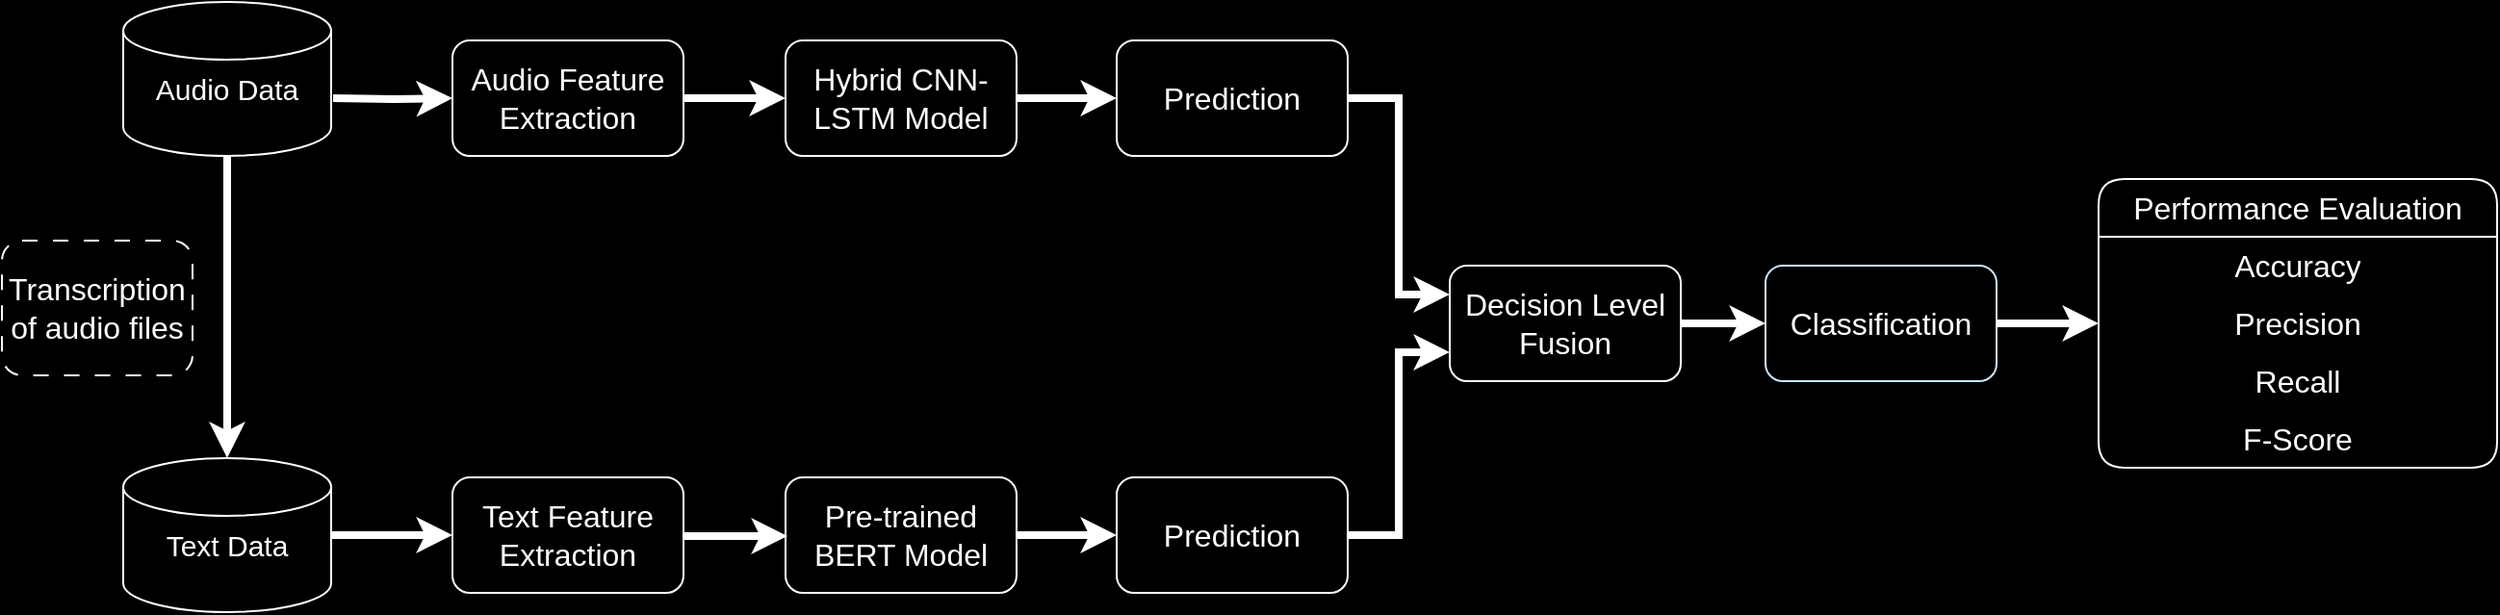 <mxfile version="24.3.1" type="device">
  <diagram name="Page-1" id="MGfvLRerKenJIz16jFM6">
    <mxGraphModel dx="1434" dy="738" grid="0" gridSize="10" guides="1" tooltips="1" connect="1" arrows="1" fold="1" page="1" pageScale="1" pageWidth="850" pageHeight="1100" background="#000000" math="0" shadow="0">
      <root>
        <mxCell id="0" />
        <mxCell id="1" parent="0" />
        <mxCell id="VVkbK4m-BDy51zv5Qo-D-1" value="" style="edgeStyle=orthogonalEdgeStyle;rounded=0;orthogonalLoop=1;jettySize=auto;html=1;" edge="1" parent="1" source="VVkbK4m-BDy51zv5Qo-D-2" target="VVkbK4m-BDy51zv5Qo-D-13">
          <mxGeometry relative="1" as="geometry" />
        </mxCell>
        <mxCell id="VVkbK4m-BDy51zv5Qo-D-2" value="&lt;font style=&quot;font-size: 16px;&quot; color=&quot;#ffffff&quot;&gt;Hybrid CNN-LSTM Model&lt;/font&gt;" style="rounded=1;whiteSpace=wrap;html=1;fillColor=none;fontSize=16;strokeColor=#FFFFFF;" vertex="1" parent="1">
          <mxGeometry x="424" y="343" width="120" height="60" as="geometry" />
        </mxCell>
        <mxCell id="VVkbK4m-BDy51zv5Qo-D-3" value="&lt;font style=&quot;font-size: 16px;&quot; color=&quot;#ffffff&quot;&gt;Pre-trained BERT Model&lt;/font&gt;" style="rounded=1;whiteSpace=wrap;html=1;fillColor=none;fontSize=16;strokeColor=#FFFFFF;" vertex="1" parent="1">
          <mxGeometry x="424" y="570" width="120" height="60" as="geometry" />
        </mxCell>
        <mxCell id="VVkbK4m-BDy51zv5Qo-D-4" value="&lt;font style=&quot;font-size: 16px;&quot; color=&quot;#ffffff&quot;&gt;Prediction&lt;/font&gt;" style="rounded=1;whiteSpace=wrap;html=1;fillColor=none;fontSize=16;strokeColor=#FFFFFF;" vertex="1" parent="1">
          <mxGeometry x="596" y="343" width="120" height="60" as="geometry" />
        </mxCell>
        <mxCell id="VVkbK4m-BDy51zv5Qo-D-5" value="&lt;font style=&quot;font-size: 16px;&quot; color=&quot;#ffffff&quot;&gt;Prediction&lt;/font&gt;" style="rounded=1;whiteSpace=wrap;html=1;fillColor=none;fontSize=16;strokeColor=#FFFFFF;" vertex="1" parent="1">
          <mxGeometry x="596" y="570" width="120" height="60" as="geometry" />
        </mxCell>
        <mxCell id="VVkbK4m-BDy51zv5Qo-D-6" value="&lt;font style=&quot;font-size: 16px;&quot; color=&quot;#ffffff&quot;&gt;Decision Level Fusion&lt;/font&gt;" style="rounded=1;whiteSpace=wrap;html=1;fillColor=none;fontSize=16;strokeColor=#FFFFFF;" vertex="1" parent="1">
          <mxGeometry x="769" y="460" width="120" height="60" as="geometry" />
        </mxCell>
        <mxCell id="VVkbK4m-BDy51zv5Qo-D-7" value="" style="edgeStyle=orthogonalEdgeStyle;rounded=0;orthogonalLoop=1;jettySize=auto;html=1;" edge="1" parent="1" source="VVkbK4m-BDy51zv5Qo-D-8" target="VVkbK4m-BDy51zv5Qo-D-6">
          <mxGeometry relative="1" as="geometry" />
        </mxCell>
        <mxCell id="VVkbK4m-BDy51zv5Qo-D-8" value="&lt;font style=&quot;font-size: 16px;&quot; color=&quot;#ffffff&quot;&gt;Classification&lt;/font&gt;" style="rounded=1;whiteSpace=wrap;html=1;fillColor=none;strokeColor=#CCE5FF;fontSize=16;" vertex="1" parent="1">
          <mxGeometry x="933" y="460" width="120" height="60" as="geometry" />
        </mxCell>
        <mxCell id="VVkbK4m-BDy51zv5Qo-D-9" style="edgeStyle=orthogonalEdgeStyle;rounded=0;orthogonalLoop=1;jettySize=auto;html=1;strokeWidth=4;fillColor=none;strokeColor=#FFFFFF;" edge="1" parent="1" source="VVkbK4m-BDy51zv5Qo-D-21" target="VVkbK4m-BDy51zv5Qo-D-14">
          <mxGeometry relative="1" as="geometry">
            <mxPoint x="201" y="596" as="sourcePoint" />
            <mxPoint x="251" y="596" as="targetPoint" />
          </mxGeometry>
        </mxCell>
        <mxCell id="VVkbK4m-BDy51zv5Qo-D-10" style="edgeStyle=orthogonalEdgeStyle;rounded=0;orthogonalLoop=1;jettySize=auto;html=1;entryX=0;entryY=0.25;entryDx=0;entryDy=0;strokeWidth=4;exitX=1;exitY=0.5;exitDx=0;exitDy=0;fillColor=none;strokeColor=#FFFFFF;" edge="1" parent="1" source="VVkbK4m-BDy51zv5Qo-D-4" target="VVkbK4m-BDy51zv5Qo-D-6">
          <mxGeometry relative="1" as="geometry">
            <mxPoint x="432" y="415" as="sourcePoint" />
            <mxPoint x="482" y="415" as="targetPoint" />
          </mxGeometry>
        </mxCell>
        <mxCell id="VVkbK4m-BDy51zv5Qo-D-11" style="edgeStyle=orthogonalEdgeStyle;rounded=0;orthogonalLoop=1;jettySize=auto;html=1;entryX=0;entryY=0.75;entryDx=0;entryDy=0;strokeWidth=4;exitX=1;exitY=0.5;exitDx=0;exitDy=0;fillColor=none;strokeColor=#FFFFFF;" edge="1" parent="1" source="VVkbK4m-BDy51zv5Qo-D-5" target="VVkbK4m-BDy51zv5Qo-D-6">
          <mxGeometry relative="1" as="geometry">
            <mxPoint x="552" y="385" as="sourcePoint" />
            <mxPoint x="606" y="385" as="targetPoint" />
          </mxGeometry>
        </mxCell>
        <mxCell id="VVkbK4m-BDy51zv5Qo-D-12" value="Transcription of audio files" style="rounded=1;whiteSpace=wrap;html=1;fillColor=none;strokeColor=#FFFFFF;dashed=1;dashPattern=8 8;fontColor=#FFFFFF;fontSize=16;" vertex="1" parent="1">
          <mxGeometry x="17" y="447" width="99" height="70" as="geometry" />
        </mxCell>
        <mxCell id="VVkbK4m-BDy51zv5Qo-D-13" value="&lt;font style=&quot;font-size: 16px;&quot; color=&quot;#ffffff&quot;&gt;Audio Feature Extraction&lt;/font&gt;" style="rounded=1;whiteSpace=wrap;html=1;fillColor=none;fontSize=16;strokeColor=#FFFFFF;" vertex="1" parent="1">
          <mxGeometry x="251" y="343" width="120" height="60" as="geometry" />
        </mxCell>
        <mxCell id="VVkbK4m-BDy51zv5Qo-D-14" value="&lt;font style=&quot;font-size: 16px;&quot; color=&quot;#ffffff&quot;&gt;Text Feature Extraction&lt;/font&gt;" style="rounded=1;whiteSpace=wrap;html=1;fillColor=none;fontSize=16;strokeColor=#FFFFFF;" vertex="1" parent="1">
          <mxGeometry x="251" y="570" width="120" height="60" as="geometry" />
        </mxCell>
        <mxCell id="VVkbK4m-BDy51zv5Qo-D-15" style="edgeStyle=orthogonalEdgeStyle;rounded=0;orthogonalLoop=1;jettySize=auto;html=1;strokeWidth=4;exitX=1;exitY=0.5;exitDx=0;exitDy=0;fillColor=none;strokeColor=#FFFFFF;" edge="1" parent="1">
          <mxGeometry relative="1" as="geometry">
            <mxPoint x="371" y="600.5" as="sourcePoint" />
            <mxPoint x="425" y="600.5" as="targetPoint" />
            <Array as="points">
              <mxPoint x="411" y="601" />
              <mxPoint x="411" y="601" />
            </Array>
          </mxGeometry>
        </mxCell>
        <mxCell id="VVkbK4m-BDy51zv5Qo-D-16" style="edgeStyle=orthogonalEdgeStyle;rounded=0;orthogonalLoop=1;jettySize=auto;html=1;strokeWidth=4;exitX=1;exitY=0.5;exitDx=0;exitDy=0;fillColor=none;strokeColor=#FFFFFF;" edge="1" parent="1" source="VVkbK4m-BDy51zv5Qo-D-3" target="VVkbK4m-BDy51zv5Qo-D-5">
          <mxGeometry relative="1" as="geometry">
            <mxPoint x="381" y="604.5" as="sourcePoint" />
            <mxPoint x="435" y="604.5" as="targetPoint" />
          </mxGeometry>
        </mxCell>
        <mxCell id="VVkbK4m-BDy51zv5Qo-D-17" style="edgeStyle=orthogonalEdgeStyle;rounded=0;orthogonalLoop=1;jettySize=auto;html=1;strokeWidth=4;exitX=1;exitY=0.5;exitDx=0;exitDy=0;fillColor=none;strokeColor=#FFFFFF;" edge="1" parent="1" source="VVkbK4m-BDy51zv5Qo-D-13" target="VVkbK4m-BDy51zv5Qo-D-2">
          <mxGeometry relative="1" as="geometry">
            <mxPoint x="230" y="625" as="sourcePoint" />
            <mxPoint x="280" y="625" as="targetPoint" />
          </mxGeometry>
        </mxCell>
        <mxCell id="VVkbK4m-BDy51zv5Qo-D-18" style="edgeStyle=orthogonalEdgeStyle;rounded=0;orthogonalLoop=1;jettySize=auto;html=1;strokeWidth=4;entryX=0;entryY=0.5;entryDx=0;entryDy=0;fillColor=none;strokeColor=#FFFFFF;" edge="1" parent="1" source="VVkbK4m-BDy51zv5Qo-D-6">
          <mxGeometry relative="1" as="geometry">
            <mxPoint x="250" y="645" as="sourcePoint" />
            <mxPoint x="933" y="490" as="targetPoint" />
          </mxGeometry>
        </mxCell>
        <mxCell id="VVkbK4m-BDy51zv5Qo-D-19" value="Audio Data" style="shape=cylinder3;whiteSpace=wrap;html=1;boundedLbl=1;backgroundOutline=1;size=15;fillColor=none;strokeColor=#FFFFFF;fontColor=#FFFFFF;fontSize=15;verticalAlign=top;" vertex="1" parent="1">
          <mxGeometry x="80" y="323" width="108" height="80" as="geometry" />
        </mxCell>
        <mxCell id="VVkbK4m-BDy51zv5Qo-D-20" style="edgeStyle=orthogonalEdgeStyle;rounded=0;orthogonalLoop=1;jettySize=auto;html=1;strokeWidth=4;fillColor=none;strokeColor=#FFFFFF;entryX=0;entryY=0.5;entryDx=0;entryDy=0;" edge="1" parent="1" target="VVkbK4m-BDy51zv5Qo-D-13">
          <mxGeometry relative="1" as="geometry">
            <mxPoint x="189" y="373" as="sourcePoint" />
            <mxPoint x="434" y="383" as="targetPoint" />
          </mxGeometry>
        </mxCell>
        <mxCell id="VVkbK4m-BDy51zv5Qo-D-21" value="Text Data" style="shape=cylinder3;whiteSpace=wrap;html=1;boundedLbl=1;backgroundOutline=1;size=15;fillColor=none;strokeColor=#FFFFFF;fontColor=#FFFFFF;fontSize=15;verticalAlign=top;" vertex="1" parent="1">
          <mxGeometry x="80" y="560" width="108" height="80" as="geometry" />
        </mxCell>
        <mxCell id="VVkbK4m-BDy51zv5Qo-D-22" style="edgeStyle=orthogonalEdgeStyle;rounded=0;orthogonalLoop=1;jettySize=auto;html=1;strokeWidth=4;fillColor=none;strokeColor=#FFFFFF;exitX=0.5;exitY=1;exitDx=0;exitDy=0;exitPerimeter=0;" edge="1" parent="1" source="VVkbK4m-BDy51zv5Qo-D-19" target="VVkbK4m-BDy51zv5Qo-D-21">
          <mxGeometry relative="1" as="geometry">
            <mxPoint x="199" y="383" as="sourcePoint" />
            <mxPoint x="261" y="383" as="targetPoint" />
          </mxGeometry>
        </mxCell>
        <mxCell id="VVkbK4m-BDy51zv5Qo-D-23" style="edgeStyle=orthogonalEdgeStyle;rounded=0;orthogonalLoop=1;jettySize=auto;html=1;strokeWidth=4;fillColor=none;strokeColor=#FFFFFF;entryX=0;entryY=0.5;entryDx=0;entryDy=0;" edge="1" parent="1" source="VVkbK4m-BDy51zv5Qo-D-2" target="VVkbK4m-BDy51zv5Qo-D-4">
          <mxGeometry relative="1" as="geometry">
            <mxPoint x="381" y="383" as="sourcePoint" />
            <mxPoint x="434" y="383" as="targetPoint" />
          </mxGeometry>
        </mxCell>
        <mxCell id="VVkbK4m-BDy51zv5Qo-D-24" value="&lt;font style=&quot;font-size: 16px;&quot; color=&quot;#ffffff&quot;&gt;Performance Evaluation&lt;/font&gt;" style="swimlane;fontStyle=0;childLayout=stackLayout;horizontal=1;startSize=30;horizontalStack=0;resizeParent=1;resizeParentMax=0;resizeLast=0;collapsible=1;marginBottom=0;whiteSpace=wrap;html=1;rounded=1;fillColor=none;strokeColor=#FFFFFF;" vertex="1" parent="1">
          <mxGeometry x="1106" y="415" width="207" height="150" as="geometry">
            <mxRectangle x="959" y="211" width="54" height="30" as="alternateBounds" />
          </mxGeometry>
        </mxCell>
        <mxCell id="VVkbK4m-BDy51zv5Qo-D-25" value="&lt;font style=&quot;font-size: 16px;&quot; color=&quot;#ffffff&quot;&gt;Accuracy&lt;/font&gt;" style="text;strokeColor=none;fillColor=none;align=center;verticalAlign=middle;spacingLeft=4;spacingRight=4;overflow=hidden;points=[[0,0.5],[1,0.5]];portConstraint=eastwest;rotatable=0;whiteSpace=wrap;html=1;fontSize=16;" vertex="1" parent="VVkbK4m-BDy51zv5Qo-D-24">
          <mxGeometry y="30" width="207" height="30" as="geometry" />
        </mxCell>
        <mxCell id="VVkbK4m-BDy51zv5Qo-D-26" value="Precision" style="text;strokeColor=none;fillColor=none;align=center;verticalAlign=middle;spacingLeft=4;spacingRight=4;overflow=hidden;points=[[0,0.5],[1,0.5]];portConstraint=eastwest;rotatable=0;whiteSpace=wrap;html=1;fontColor=#FFFFFF;fontSize=16;" vertex="1" parent="VVkbK4m-BDy51zv5Qo-D-24">
          <mxGeometry y="60" width="207" height="30" as="geometry" />
        </mxCell>
        <mxCell id="VVkbK4m-BDy51zv5Qo-D-27" value="Recall" style="text;strokeColor=none;fillColor=none;align=center;verticalAlign=middle;spacingLeft=4;spacingRight=4;overflow=hidden;points=[[0,0.5],[1,0.5]];portConstraint=eastwest;rotatable=0;whiteSpace=wrap;html=1;fontColor=#FFFFFF;fontSize=16;" vertex="1" parent="VVkbK4m-BDy51zv5Qo-D-24">
          <mxGeometry y="90" width="207" height="30" as="geometry" />
        </mxCell>
        <mxCell id="VVkbK4m-BDy51zv5Qo-D-28" value="F-Score" style="text;strokeColor=none;fillColor=none;align=center;verticalAlign=middle;spacingLeft=4;spacingRight=4;overflow=hidden;points=[[0,0.5],[1,0.5]];portConstraint=eastwest;rotatable=0;whiteSpace=wrap;html=1;fontColor=#FFFFFF;fontSize=16;" vertex="1" parent="VVkbK4m-BDy51zv5Qo-D-24">
          <mxGeometry y="120" width="207" height="30" as="geometry" />
        </mxCell>
        <mxCell id="VVkbK4m-BDy51zv5Qo-D-29" style="edgeStyle=orthogonalEdgeStyle;rounded=0;orthogonalLoop=1;jettySize=auto;html=1;strokeWidth=4;fillColor=none;strokeColor=#FFFFFF;exitX=1;exitY=0.5;exitDx=0;exitDy=0;" edge="1" parent="1" source="VVkbK4m-BDy51zv5Qo-D-8" target="VVkbK4m-BDy51zv5Qo-D-26">
          <mxGeometry relative="1" as="geometry">
            <mxPoint x="899" y="500" as="sourcePoint" />
            <mxPoint x="943" y="500" as="targetPoint" />
          </mxGeometry>
        </mxCell>
      </root>
    </mxGraphModel>
  </diagram>
</mxfile>
